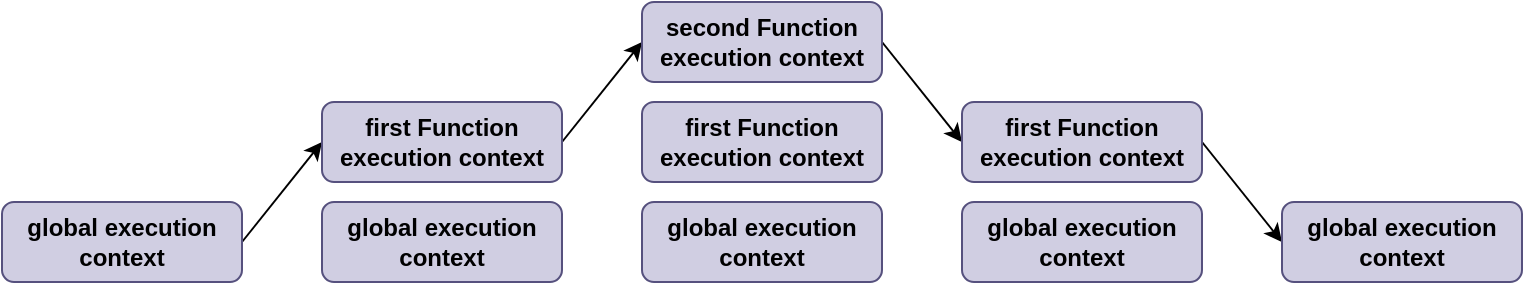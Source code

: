 <mxfile>
    <diagram id="5nNwI5hkeFZFeHPcTbPQ" name="Page-1">
        <mxGraphModel dx="399" dy="309" grid="1" gridSize="10" guides="1" tooltips="1" connect="1" arrows="1" fold="1" page="1" pageScale="1" pageWidth="827" pageHeight="1169" math="0" shadow="0">
            <root>
                <mxCell id="0"/>
                <mxCell id="1" parent="0"/>
                <mxCell id="8" style="edgeStyle=none;html=1;exitX=1;exitY=0.5;exitDx=0;exitDy=0;entryX=0;entryY=0.5;entryDx=0;entryDy=0;fontColor=#000000;" edge="1" parent="1" source="2" target="4">
                    <mxGeometry relative="1" as="geometry"/>
                </mxCell>
                <mxCell id="2" value="global execution context" style="rounded=1;whiteSpace=wrap;html=1;fillColor=#d0cee2;strokeColor=#56517e;fontColor=#000000;fontStyle=1" vertex="1" parent="1">
                    <mxGeometry x="30" y="150" width="120" height="40" as="geometry"/>
                </mxCell>
                <mxCell id="3" value="global execution context" style="rounded=1;whiteSpace=wrap;html=1;fillColor=#d0cee2;strokeColor=#56517e;fontColor=#000000;fontStyle=1" vertex="1" parent="1">
                    <mxGeometry x="190" y="150" width="120" height="40" as="geometry"/>
                </mxCell>
                <mxCell id="9" style="edgeStyle=none;html=1;exitX=1;exitY=0.5;exitDx=0;exitDy=0;entryX=0;entryY=0.5;entryDx=0;entryDy=0;fontColor=#000000;" edge="1" parent="1" source="4" target="7">
                    <mxGeometry relative="1" as="geometry"/>
                </mxCell>
                <mxCell id="4" value="first Function execution context" style="rounded=1;whiteSpace=wrap;html=1;fillColor=#d0cee2;strokeColor=#56517e;fontColor=#000000;fontStyle=1" vertex="1" parent="1">
                    <mxGeometry x="190" y="100" width="120" height="40" as="geometry"/>
                </mxCell>
                <mxCell id="5" value="global execution context" style="rounded=1;whiteSpace=wrap;html=1;fillColor=#d0cee2;strokeColor=#56517e;fontColor=#000000;fontStyle=1" vertex="1" parent="1">
                    <mxGeometry x="350" y="150" width="120" height="40" as="geometry"/>
                </mxCell>
                <mxCell id="6" value="first Function execution context" style="rounded=1;whiteSpace=wrap;html=1;fillColor=#d0cee2;strokeColor=#56517e;fontColor=#000000;fontStyle=1" vertex="1" parent="1">
                    <mxGeometry x="350" y="100" width="120" height="40" as="geometry"/>
                </mxCell>
                <mxCell id="12" style="edgeStyle=none;html=1;exitX=1;exitY=0.5;exitDx=0;exitDy=0;entryX=0;entryY=0.5;entryDx=0;entryDy=0;fontColor=#000000;" edge="1" parent="1" source="7" target="11">
                    <mxGeometry relative="1" as="geometry"/>
                </mxCell>
                <mxCell id="7" value="second Function execution context" style="rounded=1;whiteSpace=wrap;html=1;fillColor=#d0cee2;strokeColor=#56517e;fontColor=#000000;fontStyle=1" vertex="1" parent="1">
                    <mxGeometry x="350" y="50" width="120" height="40" as="geometry"/>
                </mxCell>
                <mxCell id="10" value="global execution context" style="rounded=1;whiteSpace=wrap;html=1;fillColor=#d0cee2;strokeColor=#56517e;fontColor=#000000;fontStyle=1" vertex="1" parent="1">
                    <mxGeometry x="510" y="150" width="120" height="40" as="geometry"/>
                </mxCell>
                <mxCell id="16" style="edgeStyle=none;html=1;exitX=1;exitY=0.5;exitDx=0;exitDy=0;entryX=0;entryY=0.5;entryDx=0;entryDy=0;fontColor=#000000;" edge="1" parent="1" source="11" target="13">
                    <mxGeometry relative="1" as="geometry"/>
                </mxCell>
                <mxCell id="11" value="first Function execution context" style="rounded=1;whiteSpace=wrap;html=1;fillColor=#d0cee2;strokeColor=#56517e;fontColor=#000000;fontStyle=1" vertex="1" parent="1">
                    <mxGeometry x="510" y="100" width="120" height="40" as="geometry"/>
                </mxCell>
                <mxCell id="13" value="global execution context" style="rounded=1;whiteSpace=wrap;html=1;fillColor=#d0cee2;strokeColor=#56517e;fontColor=#000000;fontStyle=1" vertex="1" parent="1">
                    <mxGeometry x="670" y="150" width="120" height="40" as="geometry"/>
                </mxCell>
            </root>
        </mxGraphModel>
    </diagram>
</mxfile>